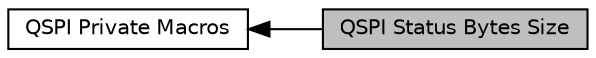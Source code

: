 digraph "QSPI Status Bytes Size"
{
  edge [fontname="Helvetica",fontsize="10",labelfontname="Helvetica",labelfontsize="10"];
  node [fontname="Helvetica",fontsize="10",shape=record];
  rankdir=LR;
  Node0 [label="QSPI Status Bytes Size",height=0.2,width=0.4,color="black", fillcolor="grey75", style="filled", fontcolor="black"];
  Node1 [label="QSPI Private Macros",height=0.2,width=0.4,color="black", fillcolor="white", style="filled",URL="$group___q_s_p_i___private___macros.html"];
  Node1->Node0 [shape=plaintext, dir="back", style="solid"];
}
